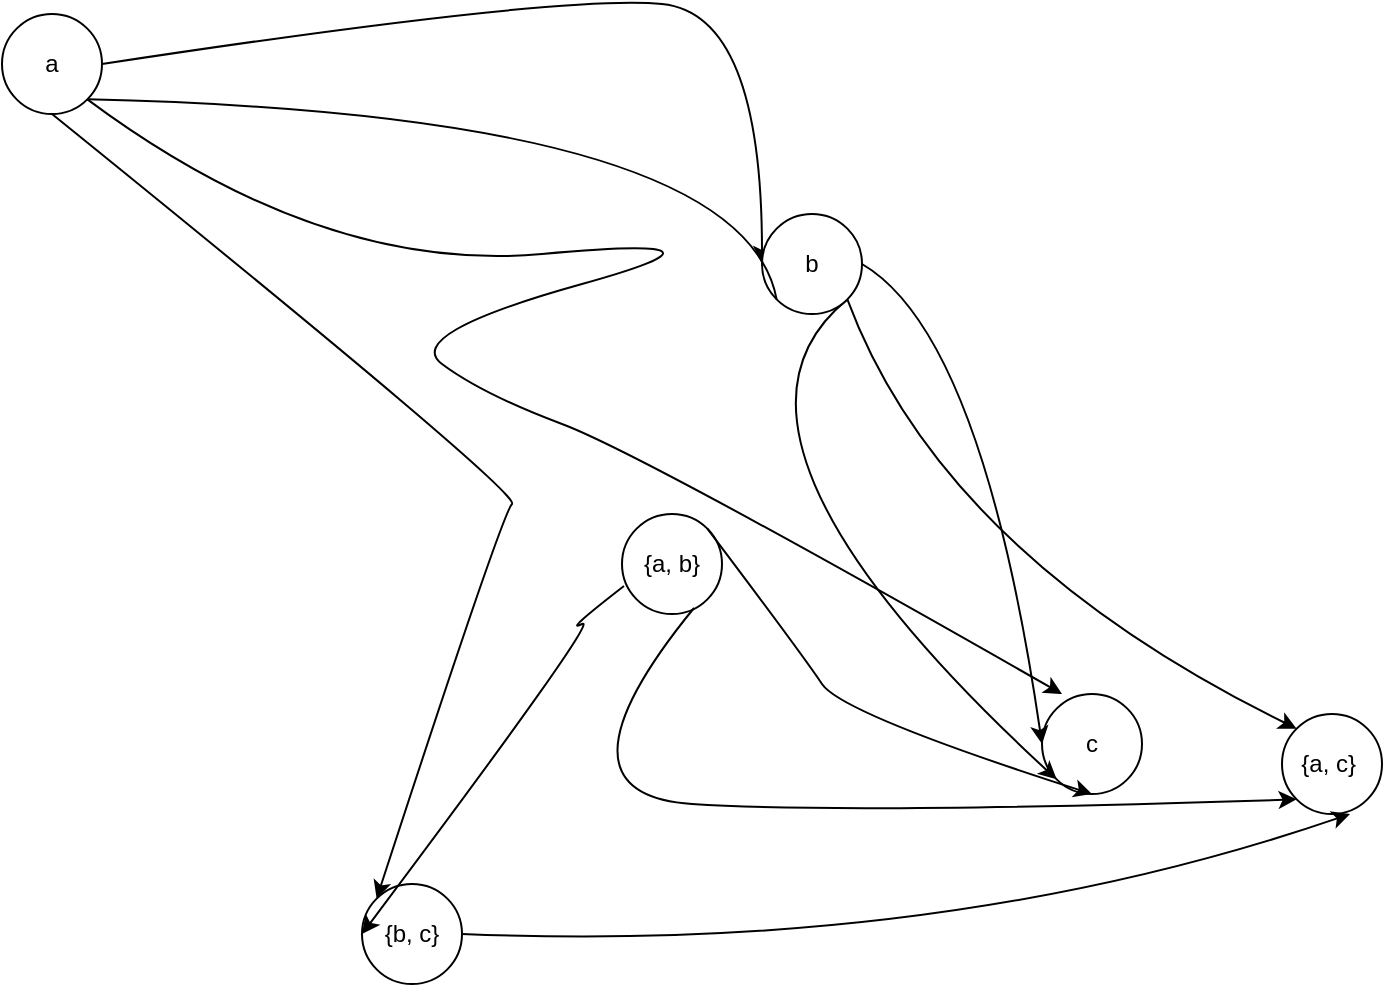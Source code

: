 <mxfile version="20.4.0" type="github">
  <diagram id="d8DhH_ucDHLnBKmJKFJP" name="第 1 页">
    <mxGraphModel dx="946" dy="589" grid="1" gridSize="10" guides="1" tooltips="1" connect="1" arrows="1" fold="1" page="1" pageScale="1" pageWidth="827" pageHeight="1169" math="0" shadow="0">
      <root>
        <mxCell id="0" />
        <mxCell id="1" parent="0" />
        <mxCell id="AbogAQiTV6rJuzgbCe0p-2" value="a" style="ellipse;whiteSpace=wrap;html=1;" vertex="1" parent="1">
          <mxGeometry x="50" y="100" width="50" height="50" as="geometry" />
        </mxCell>
        <mxCell id="AbogAQiTV6rJuzgbCe0p-4" value="c" style="ellipse;whiteSpace=wrap;html=1;" vertex="1" parent="1">
          <mxGeometry x="570" y="440" width="50" height="50" as="geometry" />
        </mxCell>
        <mxCell id="AbogAQiTV6rJuzgbCe0p-5" value="{a, b}" style="ellipse;whiteSpace=wrap;html=1;" vertex="1" parent="1">
          <mxGeometry x="360" y="350" width="50" height="50" as="geometry" />
        </mxCell>
        <mxCell id="AbogAQiTV6rJuzgbCe0p-6" value="{b, c}" style="ellipse;whiteSpace=wrap;html=1;" vertex="1" parent="1">
          <mxGeometry x="230" y="535" width="50" height="50" as="geometry" />
        </mxCell>
        <mxCell id="AbogAQiTV6rJuzgbCe0p-7" value="{a, c}&amp;nbsp;" style="ellipse;whiteSpace=wrap;html=1;" vertex="1" parent="1">
          <mxGeometry x="690" y="450" width="50" height="50" as="geometry" />
        </mxCell>
        <mxCell id="AbogAQiTV6rJuzgbCe0p-9" value="" style="curved=1;endArrow=classic;html=1;rounded=0;exitX=1;exitY=0.5;exitDx=0;exitDy=0;entryX=0;entryY=0.5;entryDx=0;entryDy=0;" edge="1" parent="1" source="AbogAQiTV6rJuzgbCe0p-2" target="AbogAQiTV6rJuzgbCe0p-3">
          <mxGeometry width="50" height="50" relative="1" as="geometry">
            <mxPoint x="390" y="290" as="sourcePoint" />
            <mxPoint x="390" y="340" as="targetPoint" />
            <Array as="points">
              <mxPoint x="330" y="90" />
              <mxPoint x="430" y="100" />
            </Array>
          </mxGeometry>
        </mxCell>
        <mxCell id="AbogAQiTV6rJuzgbCe0p-11" value="" style="curved=1;endArrow=classic;html=1;rounded=0;exitX=1;exitY=0.5;exitDx=0;exitDy=0;entryX=0;entryY=0.5;entryDx=0;entryDy=0;" edge="1" parent="1" source="AbogAQiTV6rJuzgbCe0p-3" target="AbogAQiTV6rJuzgbCe0p-4">
          <mxGeometry width="50" height="50" relative="1" as="geometry">
            <mxPoint x="560" y="350" as="sourcePoint" />
            <mxPoint x="610" y="300" as="targetPoint" />
            <Array as="points">
              <mxPoint x="540" y="260" />
            </Array>
          </mxGeometry>
        </mxCell>
        <mxCell id="AbogAQiTV6rJuzgbCe0p-13" value="" style="curved=1;endArrow=classic;html=1;rounded=0;exitX=1;exitY=1;exitDx=0;exitDy=0;entryX=0;entryY=1;entryDx=0;entryDy=0;startArrow=none;" edge="1" parent="1" source="AbogAQiTV6rJuzgbCe0p-3" target="AbogAQiTV6rJuzgbCe0p-4">
          <mxGeometry width="50" height="50" relative="1" as="geometry">
            <mxPoint x="410" y="370" as="sourcePoint" />
            <mxPoint x="460" y="320" as="targetPoint" />
            <Array as="points">
              <mxPoint x="390" y="310" />
            </Array>
          </mxGeometry>
        </mxCell>
        <mxCell id="AbogAQiTV6rJuzgbCe0p-14" value="" style="curved=1;endArrow=classic;html=1;rounded=0;exitX=1;exitY=1;exitDx=0;exitDy=0;entryX=0.2;entryY=0;entryDx=0;entryDy=0;entryPerimeter=0;" edge="1" parent="1" source="AbogAQiTV6rJuzgbCe0p-2" target="AbogAQiTV6rJuzgbCe0p-4">
          <mxGeometry width="50" height="50" relative="1" as="geometry">
            <mxPoint x="440" y="210" as="sourcePoint" />
            <mxPoint x="490" y="160" as="targetPoint" />
            <Array as="points">
              <mxPoint x="210" y="230" />
              <mxPoint x="430" y="210" />
              <mxPoint x="250" y="260" />
              <mxPoint x="290" y="290" />
              <mxPoint x="370" y="320" />
            </Array>
          </mxGeometry>
        </mxCell>
        <mxCell id="AbogAQiTV6rJuzgbCe0p-15" value="" style="curved=1;endArrow=classic;html=1;rounded=0;exitX=0.72;exitY=0.94;exitDx=0;exitDy=0;exitPerimeter=0;entryX=0;entryY=1;entryDx=0;entryDy=0;" edge="1" parent="1" source="AbogAQiTV6rJuzgbCe0p-5" target="AbogAQiTV6rJuzgbCe0p-7">
          <mxGeometry width="50" height="50" relative="1" as="geometry">
            <mxPoint x="330" y="510" as="sourcePoint" />
            <mxPoint x="380" y="460" as="targetPoint" />
            <Array as="points">
              <mxPoint x="320" y="490" />
              <mxPoint x="470" y="500" />
            </Array>
          </mxGeometry>
        </mxCell>
        <mxCell id="AbogAQiTV6rJuzgbCe0p-16" value="" style="curved=1;endArrow=classic;html=1;rounded=0;exitX=0.02;exitY=0.72;exitDx=0;exitDy=0;entryX=0;entryY=0.5;entryDx=0;entryDy=0;exitPerimeter=0;" edge="1" parent="1" source="AbogAQiTV6rJuzgbCe0p-5" target="AbogAQiTV6rJuzgbCe0p-6">
          <mxGeometry width="50" height="50" relative="1" as="geometry">
            <mxPoint x="350" y="450" as="sourcePoint" />
            <mxPoint x="400" y="400" as="targetPoint" />
            <Array as="points">
              <mxPoint x="330" y="410" />
              <mxPoint x="350" y="400" />
            </Array>
          </mxGeometry>
        </mxCell>
        <mxCell id="AbogAQiTV6rJuzgbCe0p-17" value="" style="curved=1;endArrow=classic;html=1;rounded=0;entryX=0.68;entryY=1;entryDx=0;entryDy=0;exitX=1;exitY=0.5;exitDx=0;exitDy=0;entryPerimeter=0;" edge="1" parent="1" source="AbogAQiTV6rJuzgbCe0p-6" target="AbogAQiTV6rJuzgbCe0p-7">
          <mxGeometry width="50" height="50" relative="1" as="geometry">
            <mxPoint x="510" y="450" as="sourcePoint" />
            <mxPoint x="560" y="400" as="targetPoint" />
            <Array as="points">
              <mxPoint x="520" y="570" />
            </Array>
          </mxGeometry>
        </mxCell>
        <mxCell id="AbogAQiTV6rJuzgbCe0p-18" value="" style="curved=1;endArrow=classic;html=1;rounded=0;entryX=0.5;entryY=1;entryDx=0;entryDy=0;exitX=1;exitY=0;exitDx=0;exitDy=0;" edge="1" parent="1" source="AbogAQiTV6rJuzgbCe0p-5" target="AbogAQiTV6rJuzgbCe0p-4">
          <mxGeometry width="50" height="50" relative="1" as="geometry">
            <mxPoint x="380" y="410" as="sourcePoint" />
            <mxPoint x="430" y="360" as="targetPoint" />
            <Array as="points">
              <mxPoint x="450" y="420" />
              <mxPoint x="470" y="450" />
            </Array>
          </mxGeometry>
        </mxCell>
        <mxCell id="AbogAQiTV6rJuzgbCe0p-19" value="" style="curved=1;endArrow=classic;html=1;rounded=0;entryX=0;entryY=0;entryDx=0;entryDy=0;exitX=0.5;exitY=1;exitDx=0;exitDy=0;" edge="1" parent="1" source="AbogAQiTV6rJuzgbCe0p-2" target="AbogAQiTV6rJuzgbCe0p-6">
          <mxGeometry width="50" height="50" relative="1" as="geometry">
            <mxPoint x="200" y="390" as="sourcePoint" />
            <mxPoint x="250" y="340" as="targetPoint" />
            <Array as="points">
              <mxPoint x="310" y="340" />
              <mxPoint x="300" y="350" />
            </Array>
          </mxGeometry>
        </mxCell>
        <mxCell id="AbogAQiTV6rJuzgbCe0p-20" value="" style="curved=1;endArrow=classic;html=1;rounded=0;exitX=1;exitY=1;exitDx=0;exitDy=0;entryX=0;entryY=0;entryDx=0;entryDy=0;" edge="1" parent="1" source="AbogAQiTV6rJuzgbCe0p-3" target="AbogAQiTV6rJuzgbCe0p-7">
          <mxGeometry width="50" height="50" relative="1" as="geometry">
            <mxPoint x="520" y="420" as="sourcePoint" />
            <mxPoint x="600" y="380" as="targetPoint" />
            <Array as="points">
              <mxPoint x="520" y="370" />
            </Array>
          </mxGeometry>
        </mxCell>
        <mxCell id="AbogAQiTV6rJuzgbCe0p-3" value="b" style="ellipse;whiteSpace=wrap;html=1;" vertex="1" parent="1">
          <mxGeometry x="430" y="200" width="50" height="50" as="geometry" />
        </mxCell>
        <mxCell id="AbogAQiTV6rJuzgbCe0p-21" value="" style="curved=1;endArrow=none;html=1;rounded=0;exitX=1;exitY=1;exitDx=0;exitDy=0;entryX=0;entryY=1;entryDx=0;entryDy=0;" edge="1" parent="1" source="AbogAQiTV6rJuzgbCe0p-2" target="AbogAQiTV6rJuzgbCe0p-3">
          <mxGeometry width="50" height="50" relative="1" as="geometry">
            <mxPoint x="92.678" y="142.678" as="sourcePoint" />
            <mxPoint x="627.322" y="252.678" as="targetPoint" />
            <Array as="points">
              <mxPoint x="420" y="150" />
            </Array>
          </mxGeometry>
        </mxCell>
      </root>
    </mxGraphModel>
  </diagram>
</mxfile>
